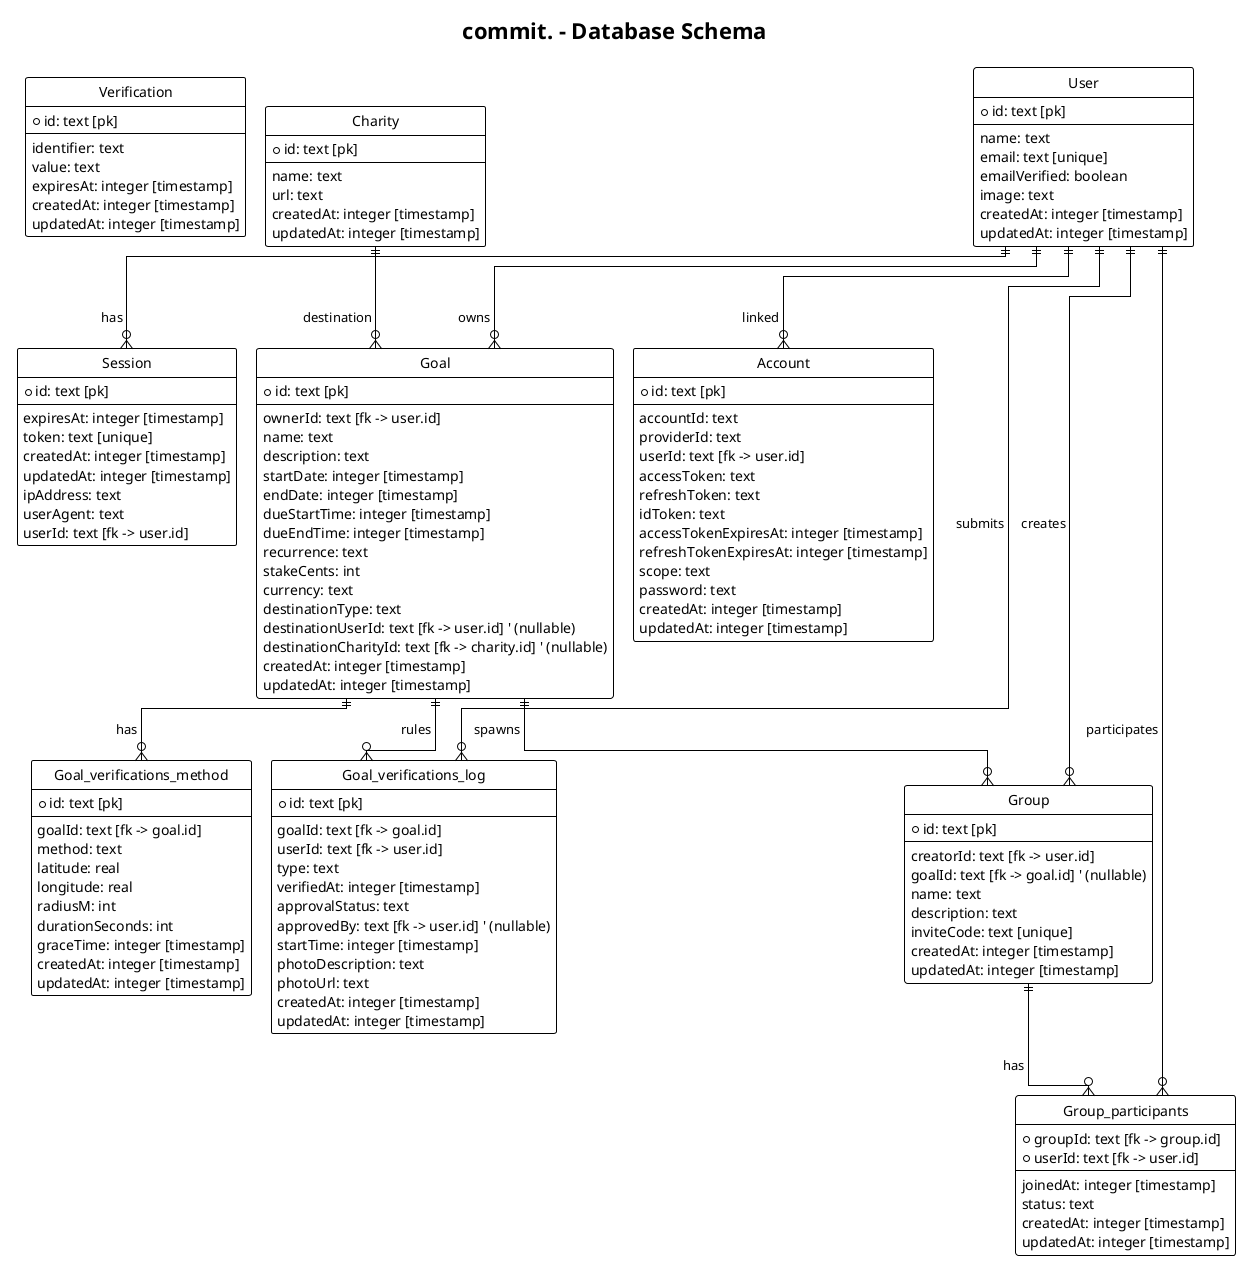 @startuml db-schema
title commit. - Database Schema
!theme plain
!pragma layout elk
left to right direction
hide circle
hide methods
hide stereotypes
skinparam linetype ortho
skinparam nodesep 90
skinparam ranksep 150
skinparam class {
  BackgroundColor White
  BorderColor Black
}

' SQLite must
entity "User" as user {
  + id: text [pk]
  --
  name: text
  email: text [unique]
  emailVerified: boolean
  image: text
  createdAt: integer [timestamp]
  updatedAt: integer [timestamp]
}

' SQlite must
entity "Session" as session {
  + id: text [pk]
  --
  expiresAt: integer [timestamp]
  token: text [unique]
  createdAt: integer [timestamp]
  updatedAt: integer [timestamp]
  ipAddress: text
  userAgent: text
  userId: text [fk -> user.id]
}

' SQLite must
entity "Account" as account {
  + id: text [pk]
  --
  accountId: text
  providerId: text
  userId: text [fk -> user.id]
  accessToken: text
  refreshToken: text
  idToken: text
  accessTokenExpiresAt: integer [timestamp]
  refreshTokenExpiresAt: integer [timestamp]
  scope: text
  password: text
  createdAt: integer [timestamp]
  updatedAt: integer [timestamp]
}

' SQLite must
entity "Verification" as verification {
  + id: text [pk]
  --
  identifier: text
  value: text
  expiresAt: integer [timestamp]
  createdAt: integer [timestamp]
  updatedAt: integer [timestamp]
}

' Destinations
entity "Charity" as charity {
  + id: text [pk]
  --
  name: text
  url: text
  createdAt: integer [timestamp]
  updatedAt: integer [timestamp]
}

' Base goal
entity "Goal" as goal {
  + id: text [pk]
  --
  ownerId: text [fk -> user.id]
  name: text
  description: text
  startDate: integer [timestamp]
  endDate: integer [timestamp]
  dueStartTime: integer [timestamp]
  dueEndTime: integer [timestamp]
  recurrence: text
  stakeCents: int
  currency: text
  destinationType: text
  destinationUserId: text [fk -> user.id] ' (nullable)
  destinationCharityId: text [fk -> charity.id] ' (nullable)
  createdAt: integer [timestamp]
  updatedAt: integer [timestamp]
}

' Evidence Method
entity "Goal_verifications_method" as goal_verifications_method {
  + id: text [pk]
  --
  goalId: text [fk -> goal.id]
  method: text
  latitude: real
  longitude: real
  radiusM: int
  durationSeconds: int
  graceTime: integer [timestamp]
  createdAt: integer [timestamp]
  updatedAt: integer [timestamp]
}

' Evidence Log
entity "Goal_verifications_log" as goal_verifications_log {
  + id: text [pk]
  --
  goalId: text [fk -> goal.id]
  userId: text [fk -> user.id]
  type: text
  verifiedAt: integer [timestamp]
  approvalStatus: text
  approvedBy: text [fk -> user.id] ' (nullable)
  startTime: integer [timestamp]
  photoDescription: text
  photoUrl: text
  createdAt: integer [timestamp]
  updatedAt: integer [timestamp]
}

' Group challenges
entity "Group" as group {
  + id: text [pk]
  --
  creatorId: text [fk -> user.id]
  goalId: text [fk -> goal.id] ' (nullable)
  name: text
  description: text
  inviteCode: text [unique]
  createdAt: integer [timestamp]
  updatedAt: integer [timestamp]
}

entity "Group_participants" as group_participants {
  + groupId: text [fk -> group.id]
  + userId: text [fk -> user.id]
  --
  joinedAt: integer [timestamp]
  status: text
  createdAt: integer [timestamp]
  updatedAt: integer [timestamp]
}

' Relationships
user ||--o{ goal : owns
user ||--o{ goal_verifications_log : submits
user ||--o{ group : creates
user ||--o{ group_participants : participates
user ||--o{ session : has
user ||--o{ account : linked

charity ||--o{ goal : destination

goal ||--o{ goal_verifications_method : has
goal ||--o{ goal_verifications_log : rules
goal ||--o{ group : spawns

group ||--o{ group_participants : has

@enduml

